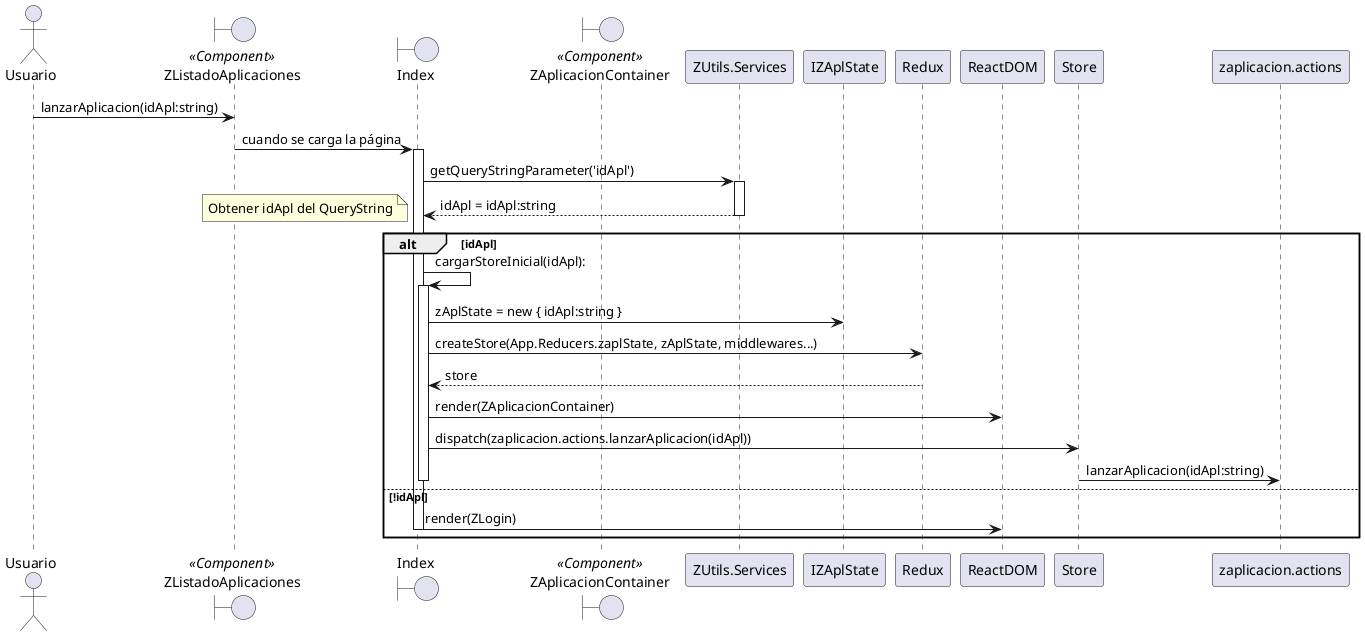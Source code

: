 @startuml

actor Usuario

boundary ZListadoAplicaciones <<Component>>
boundary Index
boundary ZAplicacionContainer <<Component>>

Usuario -> ZListadoAplicaciones: lanzarAplicacion(idApl:string)
ZListadoAplicaciones -> Index : cuando se carga la página
activate Index

Index -> ZUtils.Services : getQueryStringParameter('idApl')
activate ZUtils.Services
Index <-- ZUtils.Services: idApl = idApl:string
deactivate ZUtils.Services

alt idApl

note left: Obtener idApl del QueryString
Index -> Index:cargarStoreInicial(idApl):
activate Index
Index -> IZAplState : zAplState = new { idApl:string }
Index -> Redux: createStore(App.Reducers.zaplState, zAplState, middlewares...)
Index <-- Redux: store
Index -> ReactDOM: render(ZAplicacionContainer)
Index -> Store: dispatch(zaplicacion.actions.lanzarAplicacion(idApl))
Store -> zaplicacion.actions: lanzarAplicacion(idApl:string)
deactivate Index
else !idApl
Index -> ReactDOM: render(ZLogin)
deactivate Index
end

@enduml